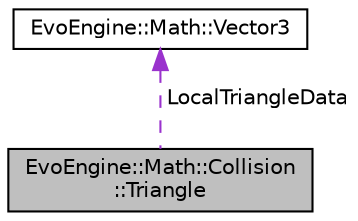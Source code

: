 digraph "EvoEngine::Math::Collision::Triangle"
{
  edge [fontname="Helvetica",fontsize="10",labelfontname="Helvetica",labelfontsize="10"];
  node [fontname="Helvetica",fontsize="10",shape=record];
  Node1 [label="EvoEngine::Math::Collision\l::Triangle",height=0.2,width=0.4,color="black", fillcolor="grey75", style="filled", fontcolor="black"];
  Node2 -> Node1 [dir="back",color="darkorchid3",fontsize="10",style="dashed",label=" LocalTriangleData" ,fontname="Helvetica"];
  Node2 [label="EvoEngine::Math::Vector3",height=0.2,width=0.4,color="black", fillcolor="white", style="filled",URL="$classEvoEngine_1_1Math_1_1Vector3.html"];
}
